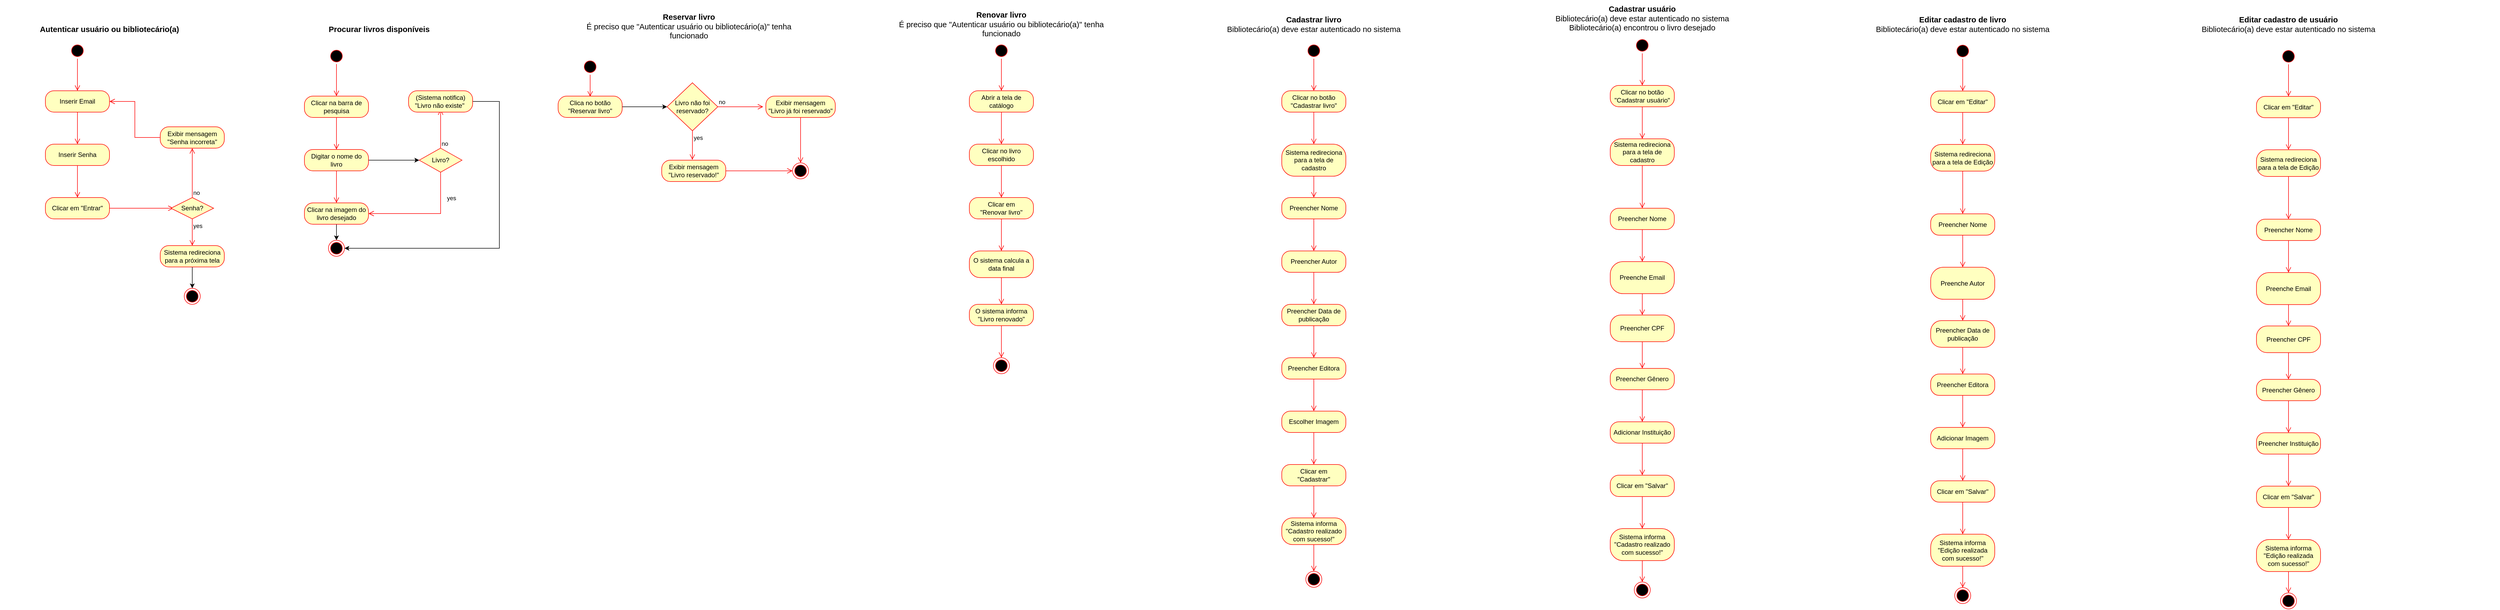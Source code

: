 <mxfile version="20.8.21" type="google"><diagram name="Page-1" id="I7_VVWXLG8dE1fm3mstK"><mxGraphModel grid="1" page="1" gridSize="10" guides="1" tooltips="1" connect="1" arrows="1" fold="1" pageScale="1" pageWidth="850" pageHeight="1100" math="0" shadow="0"><root><mxCell id="0"/><mxCell id="1" parent="0"/><mxCell id="4uwudnJnsd80EVo8TJCW-7" value="&lt;meta charset=&quot;utf-8&quot;&gt;&lt;b id=&quot;docs-internal-guid-4aea77f9-7fff-c87c-df2b-7afd2c0ea1ab&quot; style=&quot;font-weight:normal;&quot;&gt;&lt;span style=&quot;font-size: 11pt; font-family: Calibri, sans-serif; color: rgb(0, 0, 0); background-color: transparent; font-weight: 700; font-style: normal; font-variant: normal; text-decoration: none; vertical-align: baseline;&quot;&gt;Autenticar usuário ou bibliotecário(a)&lt;/span&gt;&lt;/b&gt;" style="text;strokeColor=none;align=center;fillColor=none;html=1;verticalAlign=middle;whiteSpace=wrap;rounded=0;" vertex="1" parent="1"><mxGeometry x="-835" y="-840" width="410" height="30" as="geometry"/></mxCell><mxCell id="4uwudnJnsd80EVo8TJCW-13" value="&lt;meta charset=&quot;utf-8&quot;&gt;&lt;b id=&quot;docs-internal-guid-9c8b3d31-7fff-3546-3e0b-3f8e814d1de7&quot; style=&quot;font-weight:normal;&quot;&gt;&lt;span style=&quot;font-size: 11pt; font-family: Calibri, sans-serif; color: rgb(0, 0, 0); background-color: transparent; font-weight: 700; font-style: normal; font-variant: normal; text-decoration: none; vertical-align: baseline;&quot;&gt;Procurar livros disponíveis&lt;/span&gt;&lt;/b&gt;" style="text;strokeColor=none;align=center;fillColor=none;html=1;verticalAlign=middle;whiteSpace=wrap;rounded=0;" vertex="1" parent="1"><mxGeometry x="-365" y="-840" width="480" height="30" as="geometry"/></mxCell><mxCell id="4uwudnJnsd80EVo8TJCW-15" value="&lt;span id=&quot;docs-internal-guid-9c8b3d31-7fff-3546-3e0b-3f8e814d1de7&quot; style=&quot;&quot;&gt;&lt;span style=&quot;font-size: 11pt; font-family: Calibri, sans-serif; color: rgb(0, 0, 0); background-color: transparent; font-style: normal; font-variant: normal; text-decoration: none; vertical-align: baseline;&quot;&gt;&lt;b&gt;Reservar livro&lt;/b&gt;&lt;br&gt;É preciso que &quot;Autenticar usuário ou bibliotecário(a)&quot; tenha funcionado&lt;br&gt;&lt;/span&gt;&lt;/span&gt;" style="text;strokeColor=none;align=center;fillColor=none;html=1;verticalAlign=middle;whiteSpace=wrap;rounded=0;" vertex="1" parent="1"><mxGeometry x="240" y="-869.46" width="430" height="79.46" as="geometry"/></mxCell><mxCell id="4uwudnJnsd80EVo8TJCW-21" value="&lt;span id=&quot;docs-internal-guid-9c8b3d31-7fff-3546-3e0b-3f8e814d1de7&quot; style=&quot;&quot;&gt;&lt;span style=&quot;font-size: 11pt; font-family: Calibri, sans-serif; color: rgb(0, 0, 0); background-color: transparent; font-style: normal; font-variant: normal; text-decoration: none; vertical-align: baseline;&quot;&gt;&lt;b style=&quot;&quot;&gt;Renovar livro&lt;/b&gt;&lt;br&gt;É preciso que &quot;Autenticar usuário ou bibliotecário(a)&quot; tenha funcionado&lt;br&gt;&lt;/span&gt;&lt;/span&gt;" style="text;strokeColor=none;align=center;fillColor=none;html=1;verticalAlign=middle;whiteSpace=wrap;rounded=0;" vertex="1" parent="1"><mxGeometry x="830" y="-869.46" width="420" height="70" as="geometry"/></mxCell><mxCell id="4uwudnJnsd80EVo8TJCW-41" value="&lt;span id=&quot;docs-internal-guid-9c8b3d31-7fff-3546-3e0b-3f8e814d1de7&quot; style=&quot;&quot;&gt;&lt;span style=&quot;font-size: 11pt; font-family: Calibri, sans-serif; color: rgb(0, 0, 0); background-color: transparent; font-style: normal; font-variant: normal; text-decoration: none; vertical-align: baseline;&quot;&gt;&lt;b&gt;Cadastrar livro&lt;/b&gt;&lt;br&gt;Bibliotecário(a) deve estar autenticado no sistema&lt;br&gt;&lt;/span&gt;&lt;/span&gt;" style="text;strokeColor=none;align=center;fillColor=none;html=1;verticalAlign=middle;whiteSpace=wrap;rounded=0;" vertex="1" parent="1"><mxGeometry x="1230" y="-869.46" width="790" height="70" as="geometry"/></mxCell><mxCell id="4uwudnJnsd80EVo8TJCW-141" value="" style="ellipse;html=1;shape=startState;fillColor=#000000;strokeColor=#ff0000;" vertex="1" parent="1"><mxGeometry x="-705" y="-800" width="30" height="30" as="geometry"/></mxCell><mxCell id="4uwudnJnsd80EVo8TJCW-142" value="" style="edgeStyle=orthogonalEdgeStyle;html=1;verticalAlign=bottom;endArrow=open;endSize=8;strokeColor=#ff0000;rounded=0;" edge="1" parent="1" source="4uwudnJnsd80EVo8TJCW-141"><mxGeometry relative="1" as="geometry"><mxPoint x="-690" y="-710" as="targetPoint"/></mxGeometry></mxCell><mxCell id="4uwudnJnsd80EVo8TJCW-143" value="" style="ellipse;html=1;shape=startState;fillColor=#000000;strokeColor=#ff0000;" vertex="1" parent="1"><mxGeometry x="-220" y="-790" width="30" height="30" as="geometry"/></mxCell><mxCell id="4uwudnJnsd80EVo8TJCW-144" value="" style="edgeStyle=orthogonalEdgeStyle;html=1;verticalAlign=bottom;endArrow=open;endSize=8;strokeColor=#ff0000;rounded=0;" edge="1" parent="1" source="4uwudnJnsd80EVo8TJCW-143"><mxGeometry relative="1" as="geometry"><mxPoint x="-205" y="-700" as="targetPoint"/></mxGeometry></mxCell><mxCell id="4uwudnJnsd80EVo8TJCW-145" value="Clicar na barra de pesquisa" style="rounded=1;whiteSpace=wrap;html=1;arcSize=40;fontColor=#000000;fillColor=#ffffc0;strokeColor=#ff0000;" vertex="1" parent="1"><mxGeometry x="-265" y="-700" width="120" height="40" as="geometry"/></mxCell><mxCell id="4uwudnJnsd80EVo8TJCW-146" value="" style="edgeStyle=orthogonalEdgeStyle;html=1;verticalAlign=bottom;endArrow=open;endSize=8;strokeColor=#ff0000;rounded=0;" edge="1" parent="1" source="4uwudnJnsd80EVo8TJCW-145"><mxGeometry relative="1" as="geometry"><mxPoint x="-205" y="-600" as="targetPoint"/></mxGeometry></mxCell><mxCell id="4uwudnJnsd80EVo8TJCW-155" style="edgeStyle=orthogonalEdgeStyle;rounded=0;orthogonalLoop=1;jettySize=auto;html=1;" edge="1" parent="1" source="4uwudnJnsd80EVo8TJCW-147" target="4uwudnJnsd80EVo8TJCW-152"><mxGeometry relative="1" as="geometry"><Array as="points"><mxPoint x="-70" y="-580"/><mxPoint x="-70" y="-580"/></Array></mxGeometry></mxCell><mxCell id="4uwudnJnsd80EVo8TJCW-147" value="Digitar o nome do livro" style="rounded=1;whiteSpace=wrap;html=1;arcSize=40;fontColor=#000000;fillColor=#ffffc0;strokeColor=#ff0000;" vertex="1" parent="1"><mxGeometry x="-265" y="-600" width="120" height="40" as="geometry"/></mxCell><mxCell id="4uwudnJnsd80EVo8TJCW-148" value="" style="edgeStyle=orthogonalEdgeStyle;html=1;verticalAlign=bottom;endArrow=open;endSize=8;strokeColor=#ff0000;rounded=0;" edge="1" parent="1" source="4uwudnJnsd80EVo8TJCW-147"><mxGeometry relative="1" as="geometry"><mxPoint x="-205" y="-500" as="targetPoint"/><Array as="points"><mxPoint x="-205" y="-530"/><mxPoint x="-205" y="-530"/></Array></mxGeometry></mxCell><mxCell id="4uwudnJnsd80EVo8TJCW-151" value="" style="edgeStyle=orthogonalEdgeStyle;rounded=0;orthogonalLoop=1;jettySize=auto;html=1;" edge="1" parent="1" source="4uwudnJnsd80EVo8TJCW-149" target="4uwudnJnsd80EVo8TJCW-150"><mxGeometry relative="1" as="geometry"/></mxCell><mxCell id="4uwudnJnsd80EVo8TJCW-149" value="Clicar na imagem do livro desejado" style="rounded=1;whiteSpace=wrap;html=1;arcSize=40;fontColor=#000000;fillColor=#ffffc0;strokeColor=#ff0000;" vertex="1" parent="1"><mxGeometry x="-265" y="-500" width="120" height="40" as="geometry"/></mxCell><mxCell id="4uwudnJnsd80EVo8TJCW-150" value="" style="ellipse;html=1;shape=endState;fillColor=#000000;strokeColor=#ff0000;" vertex="1" parent="1"><mxGeometry x="-220" y="-430" width="30" height="30" as="geometry"/></mxCell><mxCell id="4uwudnJnsd80EVo8TJCW-152" value="Livro?" style="rhombus;whiteSpace=wrap;html=1;fontColor=#000000;fillColor=#ffffc0;strokeColor=#ff0000;" vertex="1" parent="1"><mxGeometry x="-50" y="-602.5" width="80" height="45" as="geometry"/></mxCell><mxCell id="4uwudnJnsd80EVo8TJCW-153" value="no" style="edgeStyle=orthogonalEdgeStyle;html=1;align=left;verticalAlign=bottom;endArrow=open;endSize=8;strokeColor=#ff0000;rounded=0;" edge="1" parent="1" source="4uwudnJnsd80EVo8TJCW-152"><mxGeometry x="-1" relative="1" as="geometry"><mxPoint x="-10" y="-675" as="targetPoint"/></mxGeometry></mxCell><mxCell id="4uwudnJnsd80EVo8TJCW-154" value="yes" style="edgeStyle=orthogonalEdgeStyle;html=1;align=left;verticalAlign=top;endArrow=open;endSize=8;strokeColor=#ff0000;rounded=0;entryX=1;entryY=0.5;entryDx=0;entryDy=0;" edge="1" parent="1" source="4uwudnJnsd80EVo8TJCW-152" target="4uwudnJnsd80EVo8TJCW-149"><mxGeometry x="-0.667" y="10" relative="1" as="geometry"><mxPoint x="-10" y="-505" as="targetPoint"/><Array as="points"><mxPoint x="-10" y="-480"/></Array><mxPoint as="offset"/></mxGeometry></mxCell><mxCell id="4uwudnJnsd80EVo8TJCW-192" style="edgeStyle=orthogonalEdgeStyle;rounded=0;orthogonalLoop=1;jettySize=auto;html=1;entryX=1;entryY=0.5;entryDx=0;entryDy=0;" edge="1" parent="1" source="4uwudnJnsd80EVo8TJCW-156" target="4uwudnJnsd80EVo8TJCW-150"><mxGeometry relative="1" as="geometry"><Array as="points"><mxPoint x="100" y="-690"/><mxPoint x="100" y="-415"/></Array></mxGeometry></mxCell><mxCell id="4uwudnJnsd80EVo8TJCW-156" value="(Sistema notifica)&lt;br&gt;&quot;Livro não existe&quot;&amp;nbsp;" style="rounded=1;whiteSpace=wrap;html=1;arcSize=40;fontColor=#000000;fillColor=#ffffc0;strokeColor=#ff0000;" vertex="1" parent="1"><mxGeometry x="-70" y="-710" width="120" height="40" as="geometry"/></mxCell><mxCell id="4uwudnJnsd80EVo8TJCW-159" value="" style="ellipse;html=1;shape=startState;fillColor=#000000;strokeColor=#ff0000;" vertex="1" parent="1"><mxGeometry x="255" y="-770" width="30" height="30" as="geometry"/></mxCell><mxCell id="4uwudnJnsd80EVo8TJCW-160" value="" style="edgeStyle=orthogonalEdgeStyle;html=1;verticalAlign=bottom;endArrow=open;endSize=8;strokeColor=#ff0000;rounded=0;" edge="1" parent="1" source="4uwudnJnsd80EVo8TJCW-159"><mxGeometry relative="1" as="geometry"><mxPoint x="270" y="-699" as="targetPoint"/></mxGeometry></mxCell><mxCell id="4uwudnJnsd80EVo8TJCW-186" style="edgeStyle=orthogonalEdgeStyle;rounded=0;orthogonalLoop=1;jettySize=auto;html=1;entryX=0;entryY=0.5;entryDx=0;entryDy=0;" edge="1" parent="1" source="4uwudnJnsd80EVo8TJCW-161" target="4uwudnJnsd80EVo8TJCW-183"><mxGeometry relative="1" as="geometry"/></mxCell><mxCell id="4uwudnJnsd80EVo8TJCW-161" value="Clica no botão&lt;br&gt;&quot;Reservar livro&quot;" style="rounded=1;whiteSpace=wrap;html=1;arcSize=40;fontColor=#000000;fillColor=#ffffc0;strokeColor=#ff0000;" vertex="1" parent="1"><mxGeometry x="210" y="-700" width="120" height="40" as="geometry"/></mxCell><mxCell id="4uwudnJnsd80EVo8TJCW-163" value="Inserir Email" style="rounded=1;whiteSpace=wrap;html=1;arcSize=40;fontColor=#000000;fillColor=#ffffc0;strokeColor=#ff0000;" vertex="1" parent="1"><mxGeometry x="-750" y="-710" width="120" height="40" as="geometry"/></mxCell><mxCell id="4uwudnJnsd80EVo8TJCW-164" value="" style="edgeStyle=orthogonalEdgeStyle;html=1;verticalAlign=bottom;endArrow=open;endSize=8;strokeColor=#ff0000;rounded=0;" edge="1" parent="1" source="4uwudnJnsd80EVo8TJCW-163"><mxGeometry relative="1" as="geometry"><mxPoint x="-690" y="-610" as="targetPoint"/><Array as="points"><mxPoint x="-690" y="-610"/></Array></mxGeometry></mxCell><mxCell id="4uwudnJnsd80EVo8TJCW-165" value="Inserir Senha" style="rounded=1;whiteSpace=wrap;html=1;arcSize=40;fontColor=#000000;fillColor=#ffffc0;strokeColor=#ff0000;" vertex="1" parent="1"><mxGeometry x="-750" y="-610" width="120" height="40" as="geometry"/></mxCell><mxCell id="4uwudnJnsd80EVo8TJCW-166" value="" style="edgeStyle=orthogonalEdgeStyle;html=1;verticalAlign=bottom;endArrow=open;endSize=8;strokeColor=#ff0000;rounded=0;" edge="1" parent="1" source="4uwudnJnsd80EVo8TJCW-165"><mxGeometry relative="1" as="geometry"><mxPoint x="-690" y="-510" as="targetPoint"/></mxGeometry></mxCell><mxCell id="4uwudnJnsd80EVo8TJCW-167" value="Clicar em &quot;Entrar&quot;" style="rounded=1;whiteSpace=wrap;html=1;arcSize=40;fontColor=#000000;fillColor=#ffffc0;strokeColor=#ff0000;" vertex="1" parent="1"><mxGeometry x="-750" y="-510" width="120" height="40" as="geometry"/></mxCell><mxCell id="4uwudnJnsd80EVo8TJCW-168" value="" style="edgeStyle=orthogonalEdgeStyle;html=1;verticalAlign=bottom;endArrow=open;endSize=8;strokeColor=#ff0000;rounded=0;" edge="1" parent="1" source="4uwudnJnsd80EVo8TJCW-167"><mxGeometry relative="1" as="geometry"><mxPoint x="-510" y="-490" as="targetPoint"/><Array as="points"><mxPoint x="-520" y="-490"/><mxPoint x="-520" y="-490"/></Array></mxGeometry></mxCell><mxCell id="4uwudnJnsd80EVo8TJCW-169" value="Senha?" style="rhombus;whiteSpace=wrap;html=1;fontColor=#000000;fillColor=#ffffc0;strokeColor=#ff0000;" vertex="1" parent="1"><mxGeometry x="-515" y="-510" width="80" height="40" as="geometry"/></mxCell><mxCell id="4uwudnJnsd80EVo8TJCW-170" value="no" style="edgeStyle=orthogonalEdgeStyle;html=1;align=left;verticalAlign=bottom;endArrow=open;endSize=8;strokeColor=#ff0000;rounded=0;entryX=0.5;entryY=1;entryDx=0;entryDy=0;" edge="1" parent="1" source="4uwudnJnsd80EVo8TJCW-169" target="4uwudnJnsd80EVo8TJCW-172"><mxGeometry x="-1" relative="1" as="geometry"><mxPoint x="-215" y="-480" as="targetPoint"/></mxGeometry></mxCell><mxCell id="4uwudnJnsd80EVo8TJCW-171" value="yes" style="edgeStyle=orthogonalEdgeStyle;html=1;align=left;verticalAlign=top;endArrow=open;endSize=8;strokeColor=#ff0000;rounded=0;entryX=0.5;entryY=0;entryDx=0;entryDy=0;" edge="1" parent="1" source="4uwudnJnsd80EVo8TJCW-169"><mxGeometry x="-1" relative="1" as="geometry"><mxPoint x="-475" y="-420" as="targetPoint"/></mxGeometry></mxCell><mxCell id="4uwudnJnsd80EVo8TJCW-172" value="Exibir mensagem&lt;br&gt;&quot;Senha incorreta&quot;" style="rounded=1;whiteSpace=wrap;html=1;arcSize=40;fontColor=#000000;fillColor=#ffffc0;strokeColor=#ff0000;" vertex="1" parent="1"><mxGeometry x="-535" y="-642.5" width="120" height="40" as="geometry"/></mxCell><mxCell id="4uwudnJnsd80EVo8TJCW-173" value="" style="edgeStyle=orthogonalEdgeStyle;html=1;verticalAlign=bottom;endArrow=open;endSize=8;strokeColor=#ff0000;rounded=0;entryX=1;entryY=0.5;entryDx=0;entryDy=0;" edge="1" parent="1" source="4uwudnJnsd80EVo8TJCW-172" target="4uwudnJnsd80EVo8TJCW-163"><mxGeometry relative="1" as="geometry"><mxPoint x="-450" y="-602" as="targetPoint"/></mxGeometry></mxCell><mxCell id="4uwudnJnsd80EVo8TJCW-179" style="edgeStyle=orthogonalEdgeStyle;rounded=0;orthogonalLoop=1;jettySize=auto;html=1;entryX=0.5;entryY=0;entryDx=0;entryDy=0;" edge="1" parent="1" source="4uwudnJnsd80EVo8TJCW-176" target="4uwudnJnsd80EVo8TJCW-180"><mxGeometry relative="1" as="geometry"><mxPoint x="-474.952" y="-360" as="targetPoint"/></mxGeometry></mxCell><mxCell id="4uwudnJnsd80EVo8TJCW-176" value="Sistema redireciona para a próxima tela" style="rounded=1;whiteSpace=wrap;html=1;arcSize=40;fontColor=#000000;fillColor=#ffffc0;strokeColor=#ff0000;" vertex="1" parent="1"><mxGeometry x="-535" y="-420" width="120" height="40" as="geometry"/></mxCell><mxCell id="4uwudnJnsd80EVo8TJCW-180" value="" style="ellipse;html=1;shape=endState;fillColor=#000000;strokeColor=#ff0000;" vertex="1" parent="1"><mxGeometry x="-490" y="-340" width="30" height="30" as="geometry"/></mxCell><mxCell id="4uwudnJnsd80EVo8TJCW-183" value="Livro não foi reservado?" style="rhombus;whiteSpace=wrap;html=1;fontColor=#000000;fillColor=#ffffc0;strokeColor=#ff0000;" vertex="1" parent="1"><mxGeometry x="414" y="-725" width="95" height="90" as="geometry"/></mxCell><mxCell id="4uwudnJnsd80EVo8TJCW-184" value="no" style="edgeStyle=orthogonalEdgeStyle;html=1;align=left;verticalAlign=bottom;endArrow=open;endSize=8;strokeColor=#ff0000;rounded=0;" edge="1" parent="1" source="4uwudnJnsd80EVo8TJCW-183"><mxGeometry x="-1" relative="1" as="geometry"><mxPoint x="594" y="-680" as="targetPoint"/></mxGeometry></mxCell><mxCell id="4uwudnJnsd80EVo8TJCW-185" value="yes" style="edgeStyle=orthogonalEdgeStyle;html=1;align=left;verticalAlign=top;endArrow=open;endSize=8;strokeColor=#ff0000;rounded=0;entryX=0.478;entryY=-0.018;entryDx=0;entryDy=0;entryPerimeter=0;" edge="1" parent="1" source="4uwudnJnsd80EVo8TJCW-183" target="4uwudnJnsd80EVo8TJCW-188"><mxGeometry x="-1" relative="1" as="geometry"><mxPoint x="462" y="-600" as="targetPoint"/></mxGeometry></mxCell><mxCell id="4uwudnJnsd80EVo8TJCW-187" value="" style="ellipse;html=1;shape=endState;fillColor=#000000;strokeColor=#ff0000;" vertex="1" parent="1"><mxGeometry x="649" y="-575" width="30" height="30" as="geometry"/></mxCell><mxCell id="4uwudnJnsd80EVo8TJCW-188" value="Exibir mensagem&lt;br&gt;&quot;Livro reservado!&quot;" style="rounded=1;whiteSpace=wrap;html=1;arcSize=40;fontColor=#000000;fillColor=#ffffc0;strokeColor=#ff0000;" vertex="1" parent="1"><mxGeometry x="404" y="-580" width="120" height="40" as="geometry"/></mxCell><mxCell id="4uwudnJnsd80EVo8TJCW-189" value="" style="edgeStyle=orthogonalEdgeStyle;html=1;verticalAlign=bottom;endArrow=open;endSize=8;strokeColor=#ff0000;rounded=0;entryX=0;entryY=0.5;entryDx=0;entryDy=0;" edge="1" parent="1" source="4uwudnJnsd80EVo8TJCW-188" target="4uwudnJnsd80EVo8TJCW-187"><mxGeometry relative="1" as="geometry"><mxPoint x="609" y="-520" as="targetPoint"/></mxGeometry></mxCell><mxCell id="4uwudnJnsd80EVo8TJCW-190" value="Exibir mensagem&lt;br&gt;&quot;Livro já foi reservado&quot;" style="rounded=1;whiteSpace=wrap;html=1;arcSize=40;fontColor=#000000;fillColor=#ffffc0;strokeColor=#ff0000;" vertex="1" parent="1"><mxGeometry x="599" y="-700" width="130" height="40" as="geometry"/></mxCell><mxCell id="4uwudnJnsd80EVo8TJCW-191" value="" style="edgeStyle=orthogonalEdgeStyle;html=1;verticalAlign=bottom;endArrow=open;endSize=8;strokeColor=#ff0000;rounded=0;entryX=0.5;entryY=0;entryDx=0;entryDy=0;" edge="1" parent="1" source="4uwudnJnsd80EVo8TJCW-190" target="4uwudnJnsd80EVo8TJCW-187"><mxGeometry relative="1" as="geometry"><mxPoint x="659" y="-598" as="targetPoint"/></mxGeometry></mxCell><mxCell id="4uwudnJnsd80EVo8TJCW-193" value="" style="ellipse;html=1;shape=startState;fillColor=#000000;strokeColor=#ff0000;" vertex="1" parent="1"><mxGeometry x="1025" y="-800" width="30" height="30" as="geometry"/></mxCell><mxCell id="4uwudnJnsd80EVo8TJCW-194" value="" style="edgeStyle=orthogonalEdgeStyle;html=1;verticalAlign=bottom;endArrow=open;endSize=8;strokeColor=#ff0000;rounded=0;" edge="1" parent="1" source="4uwudnJnsd80EVo8TJCW-193"><mxGeometry relative="1" as="geometry"><mxPoint x="1040" y="-710" as="targetPoint"/></mxGeometry></mxCell><mxCell id="4uwudnJnsd80EVo8TJCW-197" value="Abrir a tela de catálogo" style="rounded=1;whiteSpace=wrap;html=1;arcSize=40;fontColor=#000000;fillColor=#ffffc0;strokeColor=#ff0000;" vertex="1" parent="1"><mxGeometry x="980" y="-710" width="120" height="40" as="geometry"/></mxCell><mxCell id="4uwudnJnsd80EVo8TJCW-198" value="" style="edgeStyle=orthogonalEdgeStyle;html=1;verticalAlign=bottom;endArrow=open;endSize=8;strokeColor=#ff0000;rounded=0;" edge="1" parent="1" source="4uwudnJnsd80EVo8TJCW-197"><mxGeometry relative="1" as="geometry"><mxPoint x="1040" y="-610" as="targetPoint"/></mxGeometry></mxCell><mxCell id="4uwudnJnsd80EVo8TJCW-199" value="Clicar no livro escolhido" style="rounded=1;whiteSpace=wrap;html=1;arcSize=40;fontColor=#000000;fillColor=#ffffc0;strokeColor=#ff0000;" vertex="1" parent="1"><mxGeometry x="980" y="-610" width="120" height="40" as="geometry"/></mxCell><mxCell id="4uwudnJnsd80EVo8TJCW-200" value="" style="edgeStyle=orthogonalEdgeStyle;html=1;verticalAlign=bottom;endArrow=open;endSize=8;strokeColor=#ff0000;rounded=0;" edge="1" parent="1" source="4uwudnJnsd80EVo8TJCW-199"><mxGeometry relative="1" as="geometry"><mxPoint x="1040" y="-510" as="targetPoint"/></mxGeometry></mxCell><mxCell id="4uwudnJnsd80EVo8TJCW-201" value="Clicar em &lt;br&gt;&quot;Renovar livro&quot;" style="rounded=1;whiteSpace=wrap;html=1;arcSize=40;fontColor=#000000;fillColor=#ffffc0;strokeColor=#ff0000;" vertex="1" parent="1"><mxGeometry x="980" y="-510" width="120" height="40" as="geometry"/></mxCell><mxCell id="4uwudnJnsd80EVo8TJCW-202" value="" style="edgeStyle=orthogonalEdgeStyle;html=1;verticalAlign=bottom;endArrow=open;endSize=8;strokeColor=#ff0000;rounded=0;" edge="1" parent="1" source="4uwudnJnsd80EVo8TJCW-201"><mxGeometry relative="1" as="geometry"><mxPoint x="1040" y="-410" as="targetPoint"/></mxGeometry></mxCell><mxCell id="4uwudnJnsd80EVo8TJCW-203" value="O sistema calcula a data final" style="rounded=1;whiteSpace=wrap;html=1;arcSize=40;fontColor=#000000;fillColor=#ffffc0;strokeColor=#ff0000;" vertex="1" parent="1"><mxGeometry x="980" y="-410" width="120" height="50" as="geometry"/></mxCell><mxCell id="4uwudnJnsd80EVo8TJCW-204" value="" style="edgeStyle=orthogonalEdgeStyle;html=1;verticalAlign=bottom;endArrow=open;endSize=8;strokeColor=#ff0000;rounded=0;" edge="1" parent="1" source="4uwudnJnsd80EVo8TJCW-203"><mxGeometry relative="1" as="geometry"><mxPoint x="1040" y="-310" as="targetPoint"/></mxGeometry></mxCell><mxCell id="4uwudnJnsd80EVo8TJCW-205" value="" style="ellipse;html=1;shape=endState;fillColor=#000000;strokeColor=#ff0000;" vertex="1" parent="1"><mxGeometry x="1025" y="-210" width="30" height="30" as="geometry"/></mxCell><mxCell id="4uwudnJnsd80EVo8TJCW-206" value="O sistema informa&lt;br style=&quot;border-color: var(--border-color);&quot;&gt;&quot;Livro renovado&quot;" style="rounded=1;whiteSpace=wrap;html=1;arcSize=40;fontColor=#000000;fillColor=#ffffc0;strokeColor=#ff0000;" vertex="1" parent="1"><mxGeometry x="980" y="-310" width="120" height="40" as="geometry"/></mxCell><mxCell id="4uwudnJnsd80EVo8TJCW-207" value="" style="edgeStyle=orthogonalEdgeStyle;html=1;verticalAlign=bottom;endArrow=open;endSize=8;strokeColor=#ff0000;rounded=0;" edge="1" parent="1" source="4uwudnJnsd80EVo8TJCW-206"><mxGeometry relative="1" as="geometry"><mxPoint x="1040" y="-210" as="targetPoint"/></mxGeometry></mxCell><mxCell id="4uwudnJnsd80EVo8TJCW-208" value="" style="ellipse;html=1;shape=startState;fillColor=#000000;strokeColor=#ff0000;" vertex="1" parent="1"><mxGeometry x="1610" y="-800" width="30" height="30" as="geometry"/></mxCell><mxCell id="4uwudnJnsd80EVo8TJCW-209" value="" style="edgeStyle=orthogonalEdgeStyle;html=1;verticalAlign=bottom;endArrow=open;endSize=8;strokeColor=#ff0000;rounded=0;" edge="1" parent="1" source="4uwudnJnsd80EVo8TJCW-208"><mxGeometry relative="1" as="geometry"><mxPoint x="1625" y="-710" as="targetPoint"/></mxGeometry></mxCell><mxCell id="4uwudnJnsd80EVo8TJCW-210" value="Clicar no botão&lt;br&gt;&quot;Cadastrar livro&quot;" style="rounded=1;whiteSpace=wrap;html=1;arcSize=40;fontColor=#000000;fillColor=#ffffc0;strokeColor=#ff0000;" vertex="1" parent="1"><mxGeometry x="1565" y="-710" width="120" height="40" as="geometry"/></mxCell><mxCell id="4uwudnJnsd80EVo8TJCW-211" value="" style="edgeStyle=orthogonalEdgeStyle;html=1;verticalAlign=bottom;endArrow=open;endSize=8;strokeColor=#ff0000;rounded=0;" edge="1" parent="1" source="4uwudnJnsd80EVo8TJCW-210"><mxGeometry relative="1" as="geometry"><mxPoint x="1625" y="-610" as="targetPoint"/></mxGeometry></mxCell><mxCell id="4uwudnJnsd80EVo8TJCW-212" value="Sistema redireciona para a tela de cadastro" style="rounded=1;whiteSpace=wrap;html=1;arcSize=40;fontColor=#000000;fillColor=#ffffc0;strokeColor=#ff0000;" vertex="1" parent="1"><mxGeometry x="1565" y="-610" width="120" height="60" as="geometry"/></mxCell><mxCell id="4uwudnJnsd80EVo8TJCW-213" value="" style="edgeStyle=orthogonalEdgeStyle;html=1;verticalAlign=bottom;endArrow=open;endSize=8;strokeColor=#ff0000;rounded=0;" edge="1" parent="1" source="4uwudnJnsd80EVo8TJCW-212"><mxGeometry relative="1" as="geometry"><mxPoint x="1625" y="-510" as="targetPoint"/></mxGeometry></mxCell><mxCell id="4uwudnJnsd80EVo8TJCW-214" value="Preencher Nome" style="rounded=1;whiteSpace=wrap;html=1;arcSize=40;fontColor=#000000;fillColor=#ffffc0;strokeColor=#ff0000;" vertex="1" parent="1"><mxGeometry x="1565" y="-510" width="120" height="40" as="geometry"/></mxCell><mxCell id="4uwudnJnsd80EVo8TJCW-215" value="" style="edgeStyle=orthogonalEdgeStyle;html=1;verticalAlign=bottom;endArrow=open;endSize=8;strokeColor=#ff0000;rounded=0;" edge="1" parent="1" source="4uwudnJnsd80EVo8TJCW-214"><mxGeometry relative="1" as="geometry"><mxPoint x="1625" y="-410" as="targetPoint"/></mxGeometry></mxCell><mxCell id="4uwudnJnsd80EVo8TJCW-217" value="Preencher Autor" style="rounded=1;whiteSpace=wrap;html=1;arcSize=40;fontColor=#000000;fillColor=#ffffc0;strokeColor=#ff0000;" vertex="1" parent="1"><mxGeometry x="1565" y="-410" width="120" height="40" as="geometry"/></mxCell><mxCell id="4uwudnJnsd80EVo8TJCW-218" value="" style="edgeStyle=orthogonalEdgeStyle;html=1;verticalAlign=bottom;endArrow=open;endSize=8;strokeColor=#ff0000;rounded=0;" edge="1" parent="1" source="4uwudnJnsd80EVo8TJCW-217"><mxGeometry relative="1" as="geometry"><mxPoint x="1625" y="-310" as="targetPoint"/></mxGeometry></mxCell><mxCell id="4uwudnJnsd80EVo8TJCW-219" value="Preencher Data de publicação" style="rounded=1;whiteSpace=wrap;html=1;arcSize=40;fontColor=#000000;fillColor=#ffffc0;strokeColor=#ff0000;" vertex="1" parent="1"><mxGeometry x="1565" y="-310" width="120" height="40" as="geometry"/></mxCell><mxCell id="4uwudnJnsd80EVo8TJCW-220" value="" style="edgeStyle=orthogonalEdgeStyle;html=1;verticalAlign=bottom;endArrow=open;endSize=8;strokeColor=#ff0000;rounded=0;" edge="1" parent="1" source="4uwudnJnsd80EVo8TJCW-219"><mxGeometry relative="1" as="geometry"><mxPoint x="1625" y="-210" as="targetPoint"/></mxGeometry></mxCell><mxCell id="4uwudnJnsd80EVo8TJCW-221" value="Preencher Editora" style="rounded=1;whiteSpace=wrap;html=1;arcSize=40;fontColor=#000000;fillColor=#ffffc0;strokeColor=#ff0000;" vertex="1" parent="1"><mxGeometry x="1565" y="-210" width="120" height="40" as="geometry"/></mxCell><mxCell id="4uwudnJnsd80EVo8TJCW-222" value="" style="edgeStyle=orthogonalEdgeStyle;html=1;verticalAlign=bottom;endArrow=open;endSize=8;strokeColor=#ff0000;rounded=0;" edge="1" parent="1" source="4uwudnJnsd80EVo8TJCW-221"><mxGeometry relative="1" as="geometry"><mxPoint x="1625" y="-110" as="targetPoint"/></mxGeometry></mxCell><mxCell id="4uwudnJnsd80EVo8TJCW-223" value="Escolher Imagem" style="rounded=1;whiteSpace=wrap;html=1;arcSize=40;fontColor=#000000;fillColor=#ffffc0;strokeColor=#ff0000;" vertex="1" parent="1"><mxGeometry x="1565" y="-110" width="120" height="40" as="geometry"/></mxCell><mxCell id="4uwudnJnsd80EVo8TJCW-224" value="" style="edgeStyle=orthogonalEdgeStyle;html=1;verticalAlign=bottom;endArrow=open;endSize=8;strokeColor=#ff0000;rounded=0;" edge="1" parent="1" source="4uwudnJnsd80EVo8TJCW-223"><mxGeometry relative="1" as="geometry"><mxPoint x="1625" y="-10" as="targetPoint"/></mxGeometry></mxCell><mxCell id="4uwudnJnsd80EVo8TJCW-225" value="Clicar em&lt;br&gt;&quot;Cadastrar&quot;" style="rounded=1;whiteSpace=wrap;html=1;arcSize=40;fontColor=#000000;fillColor=#ffffc0;strokeColor=#ff0000;" vertex="1" parent="1"><mxGeometry x="1565" y="-10" width="120" height="40" as="geometry"/></mxCell><mxCell id="4uwudnJnsd80EVo8TJCW-226" value="" style="edgeStyle=orthogonalEdgeStyle;html=1;verticalAlign=bottom;endArrow=open;endSize=8;strokeColor=#ff0000;rounded=0;" edge="1" parent="1" source="4uwudnJnsd80EVo8TJCW-225"><mxGeometry relative="1" as="geometry"><mxPoint x="1625" y="90" as="targetPoint"/></mxGeometry></mxCell><mxCell id="4uwudnJnsd80EVo8TJCW-227" value="Sistema informa&lt;br&gt;&quot;Cadastro realizado com sucesso!&quot;" style="rounded=1;whiteSpace=wrap;html=1;arcSize=40;fontColor=#000000;fillColor=#ffffc0;strokeColor=#ff0000;" vertex="1" parent="1"><mxGeometry x="1565" y="90" width="120" height="50" as="geometry"/></mxCell><mxCell id="4uwudnJnsd80EVo8TJCW-228" value="" style="edgeStyle=orthogonalEdgeStyle;html=1;verticalAlign=bottom;endArrow=open;endSize=8;strokeColor=#ff0000;rounded=0;" edge="1" parent="1" source="4uwudnJnsd80EVo8TJCW-227"><mxGeometry relative="1" as="geometry"><mxPoint x="1625" y="190" as="targetPoint"/></mxGeometry></mxCell><mxCell id="4uwudnJnsd80EVo8TJCW-229" value="" style="ellipse;html=1;shape=endState;fillColor=#000000;strokeColor=#ff0000;" vertex="1" parent="1"><mxGeometry x="1610" y="190" width="30" height="30" as="geometry"/></mxCell><mxCell id="4uwudnJnsd80EVo8TJCW-239" value="&lt;span id=&quot;docs-internal-guid-9c8b3d31-7fff-3546-3e0b-3f8e814d1de7&quot; style=&quot;&quot;&gt;&lt;span style=&quot;font-size: 11pt; font-family: Calibri, sans-serif; color: rgb(0, 0, 0); background-color: transparent; font-style: normal; font-variant: normal; text-decoration: none; vertical-align: baseline;&quot;&gt;&lt;b&gt;Cadastrar usuário&lt;/b&gt;&lt;br&gt;Bibliotecário(a) deve estar autenticado no sistema&lt;br&gt;Bibliotecário(a) encontrou o livro desejado&lt;br&gt;&lt;/span&gt;&lt;/span&gt;" style="text;strokeColor=none;align=center;fillColor=none;html=1;verticalAlign=middle;whiteSpace=wrap;rounded=0;" vertex="1" parent="1"><mxGeometry x="1845" y="-880" width="790" height="70" as="geometry"/></mxCell><mxCell id="4uwudnJnsd80EVo8TJCW-240" value="" style="ellipse;html=1;shape=startState;fillColor=#000000;strokeColor=#ff0000;" vertex="1" parent="1"><mxGeometry x="2225" y="-810" width="30" height="30" as="geometry"/></mxCell><mxCell id="4uwudnJnsd80EVo8TJCW-241" value="" style="edgeStyle=orthogonalEdgeStyle;html=1;verticalAlign=bottom;endArrow=open;endSize=8;strokeColor=#ff0000;rounded=0;" edge="1" parent="1" source="4uwudnJnsd80EVo8TJCW-240"><mxGeometry relative="1" as="geometry"><mxPoint x="2240" y="-720" as="targetPoint"/></mxGeometry></mxCell><mxCell id="4uwudnJnsd80EVo8TJCW-242" value="Preencher Nome" style="rounded=1;whiteSpace=wrap;html=1;arcSize=40;fontColor=#000000;fillColor=#ffffc0;strokeColor=#ff0000;" vertex="1" parent="1"><mxGeometry x="2180" y="-490" width="120" height="40" as="geometry"/></mxCell><mxCell id="4uwudnJnsd80EVo8TJCW-243" value="" style="edgeStyle=orthogonalEdgeStyle;html=1;verticalAlign=bottom;endArrow=open;endSize=8;strokeColor=#ff0000;rounded=0;" edge="1" parent="1" source="4uwudnJnsd80EVo8TJCW-242"><mxGeometry relative="1" as="geometry"><mxPoint x="2240" y="-390" as="targetPoint"/></mxGeometry></mxCell><mxCell id="4uwudnJnsd80EVo8TJCW-244" value="Preenche Email" style="rounded=1;whiteSpace=wrap;html=1;arcSize=40;fontColor=#000000;fillColor=#ffffc0;strokeColor=#ff0000;" vertex="1" parent="1"><mxGeometry x="2180" y="-390" width="120" height="60" as="geometry"/></mxCell><mxCell id="4uwudnJnsd80EVo8TJCW-245" value="" style="edgeStyle=orthogonalEdgeStyle;html=1;verticalAlign=bottom;endArrow=open;endSize=8;strokeColor=#ff0000;rounded=0;" edge="1" parent="1" source="4uwudnJnsd80EVo8TJCW-244"><mxGeometry relative="1" as="geometry"><mxPoint x="2240" y="-290" as="targetPoint"/></mxGeometry></mxCell><mxCell id="4uwudnJnsd80EVo8TJCW-246" value="Preencher CPF" style="rounded=1;whiteSpace=wrap;html=1;arcSize=40;fontColor=#000000;fillColor=#ffffc0;strokeColor=#ff0000;" vertex="1" parent="1"><mxGeometry x="2180" y="-290" width="120" height="50" as="geometry"/></mxCell><mxCell id="4uwudnJnsd80EVo8TJCW-247" value="" style="edgeStyle=orthogonalEdgeStyle;html=1;verticalAlign=bottom;endArrow=open;endSize=8;strokeColor=#ff0000;rounded=0;" edge="1" parent="1" source="4uwudnJnsd80EVo8TJCW-246"><mxGeometry relative="1" as="geometry"><mxPoint x="2240" y="-190" as="targetPoint"/></mxGeometry></mxCell><mxCell id="4uwudnJnsd80EVo8TJCW-248" value="Preencher Gênero" style="rounded=1;whiteSpace=wrap;html=1;arcSize=40;fontColor=#000000;fillColor=#ffffc0;strokeColor=#ff0000;" vertex="1" parent="1"><mxGeometry x="2180" y="-190" width="120" height="40" as="geometry"/></mxCell><mxCell id="4uwudnJnsd80EVo8TJCW-249" value="" style="edgeStyle=orthogonalEdgeStyle;html=1;verticalAlign=bottom;endArrow=open;endSize=8;strokeColor=#ff0000;rounded=0;" edge="1" parent="1" source="4uwudnJnsd80EVo8TJCW-248"><mxGeometry relative="1" as="geometry"><mxPoint x="2240" y="-90" as="targetPoint"/></mxGeometry></mxCell><mxCell id="4uwudnJnsd80EVo8TJCW-250" value="Adicionar Instituição" style="rounded=1;whiteSpace=wrap;html=1;arcSize=40;fontColor=#000000;fillColor=#ffffc0;strokeColor=#ff0000;" vertex="1" parent="1"><mxGeometry x="2180" y="-90" width="120" height="40" as="geometry"/></mxCell><mxCell id="4uwudnJnsd80EVo8TJCW-251" value="" style="edgeStyle=orthogonalEdgeStyle;html=1;verticalAlign=bottom;endArrow=open;endSize=8;strokeColor=#ff0000;rounded=0;" edge="1" parent="1" source="4uwudnJnsd80EVo8TJCW-250"><mxGeometry relative="1" as="geometry"><mxPoint x="2240" y="10" as="targetPoint"/></mxGeometry></mxCell><mxCell id="4uwudnJnsd80EVo8TJCW-252" value="Clicar em &quot;Salvar&quot;" style="rounded=1;whiteSpace=wrap;html=1;arcSize=40;fontColor=#000000;fillColor=#ffffc0;strokeColor=#ff0000;" vertex="1" parent="1"><mxGeometry x="2180" y="10" width="120" height="40" as="geometry"/></mxCell><mxCell id="4uwudnJnsd80EVo8TJCW-253" value="" style="edgeStyle=orthogonalEdgeStyle;html=1;verticalAlign=bottom;endArrow=open;endSize=8;strokeColor=#ff0000;rounded=0;" edge="1" parent="1" source="4uwudnJnsd80EVo8TJCW-252"><mxGeometry relative="1" as="geometry"><mxPoint x="2240" y="110" as="targetPoint"/></mxGeometry></mxCell><mxCell id="4uwudnJnsd80EVo8TJCW-254" value="Sistema informa&lt;br style=&quot;border-color: var(--border-color);&quot;&gt;&quot;Cadastro realizado com sucesso!&quot;" style="rounded=1;whiteSpace=wrap;html=1;arcSize=40;fontColor=#000000;fillColor=#ffffc0;strokeColor=#ff0000;" vertex="1" parent="1"><mxGeometry x="2180" y="110" width="120" height="60" as="geometry"/></mxCell><mxCell id="4uwudnJnsd80EVo8TJCW-255" value="" style="edgeStyle=orthogonalEdgeStyle;html=1;verticalAlign=bottom;endArrow=open;endSize=8;strokeColor=#ff0000;rounded=0;" edge="1" parent="1" source="4uwudnJnsd80EVo8TJCW-254"><mxGeometry relative="1" as="geometry"><mxPoint x="2240" y="210" as="targetPoint"/></mxGeometry></mxCell><mxCell id="4uwudnJnsd80EVo8TJCW-260" value="" style="ellipse;html=1;shape=endState;fillColor=#000000;strokeColor=#ff0000;" vertex="1" parent="1"><mxGeometry x="2225" y="210" width="30" height="30" as="geometry"/></mxCell><mxCell id="4uwudnJnsd80EVo8TJCW-261" value="Clicar no botão &quot;Cadastrar usuário&quot;" style="rounded=1;whiteSpace=wrap;html=1;arcSize=40;fontColor=#000000;fillColor=#ffffc0;strokeColor=#ff0000;" vertex="1" parent="1"><mxGeometry x="2180" y="-720" width="120" height="40" as="geometry"/></mxCell><mxCell id="4uwudnJnsd80EVo8TJCW-262" value="" style="edgeStyle=orthogonalEdgeStyle;html=1;verticalAlign=bottom;endArrow=open;endSize=8;strokeColor=#ff0000;rounded=0;" edge="1" parent="1" source="4uwudnJnsd80EVo8TJCW-261"><mxGeometry relative="1" as="geometry"><mxPoint x="2240" y="-620" as="targetPoint"/></mxGeometry></mxCell><mxCell id="4uwudnJnsd80EVo8TJCW-263" value="Sistema redireciona para a tela de cadastro" style="rounded=1;whiteSpace=wrap;html=1;arcSize=40;fontColor=#000000;fillColor=#ffffc0;strokeColor=#ff0000;" vertex="1" parent="1"><mxGeometry x="2180" y="-620" width="120" height="50" as="geometry"/></mxCell><mxCell id="4uwudnJnsd80EVo8TJCW-264" value="" style="edgeStyle=orthogonalEdgeStyle;html=1;verticalAlign=bottom;endArrow=open;endSize=8;strokeColor=#ff0000;rounded=0;entryX=0.5;entryY=0;entryDx=0;entryDy=0;" edge="1" parent="1" source="4uwudnJnsd80EVo8TJCW-263" target="4uwudnJnsd80EVo8TJCW-242"><mxGeometry relative="1" as="geometry"><mxPoint x="2240" y="-530" as="targetPoint"/></mxGeometry></mxCell><mxCell id="4uwudnJnsd80EVo8TJCW-276" value="&lt;span id=&quot;docs-internal-guid-9c8b3d31-7fff-3546-3e0b-3f8e814d1de7&quot; style=&quot;&quot;&gt;&lt;span style=&quot;font-size: 11pt; font-family: Calibri, sans-serif; color: rgb(0, 0, 0); background-color: transparent; font-style: normal; font-variant: normal; text-decoration: none; vertical-align: baseline;&quot;&gt;&lt;b&gt;Editar cadastro de livro&lt;/b&gt;&lt;br&gt;Bibliotecário(a) deve estar autenticado no sistema&lt;br&gt;&lt;/span&gt;&lt;/span&gt;" style="text;strokeColor=none;align=center;fillColor=none;html=1;verticalAlign=middle;whiteSpace=wrap;rounded=0;" vertex="1" parent="1"><mxGeometry x="2445" y="-869.46" width="790" height="70" as="geometry"/></mxCell><mxCell id="4uwudnJnsd80EVo8TJCW-277" value="&lt;span id=&quot;docs-internal-guid-9c8b3d31-7fff-3546-3e0b-3f8e814d1de7&quot; style=&quot;&quot;&gt;&lt;span style=&quot;font-size: 11pt; font-family: Calibri, sans-serif; color: rgb(0, 0, 0); background-color: transparent; font-style: normal; font-variant: normal; text-decoration: none; vertical-align: baseline;&quot;&gt;&lt;b&gt;Editar cadastro de usuário&lt;/b&gt;&lt;br&gt;Bibliotecário(a) deve estar autenticado no sistema&lt;br&gt;&lt;/span&gt;&lt;/span&gt;" style="text;strokeColor=none;align=center;fillColor=none;html=1;verticalAlign=middle;whiteSpace=wrap;rounded=0;" vertex="1" parent="1"><mxGeometry x="3055" y="-869.46" width="790" height="70" as="geometry"/></mxCell><mxCell id="4uwudnJnsd80EVo8TJCW-281" value="" style="ellipse;html=1;shape=startState;fillColor=#000000;strokeColor=#ff0000;" vertex="1" parent="1"><mxGeometry x="2825" y="-799.46" width="30" height="30" as="geometry"/></mxCell><mxCell id="4uwudnJnsd80EVo8TJCW-282" value="" style="edgeStyle=orthogonalEdgeStyle;html=1;verticalAlign=bottom;endArrow=open;endSize=8;strokeColor=#ff0000;rounded=0;" edge="1" parent="1" source="4uwudnJnsd80EVo8TJCW-281"><mxGeometry relative="1" as="geometry"><mxPoint x="2840" y="-709.46" as="targetPoint"/></mxGeometry></mxCell><mxCell id="4uwudnJnsd80EVo8TJCW-283" value="Preencher Nome" style="rounded=1;whiteSpace=wrap;html=1;arcSize=40;fontColor=#000000;fillColor=#ffffc0;strokeColor=#ff0000;" vertex="1" parent="1"><mxGeometry x="2780" y="-479.46" width="120" height="40" as="geometry"/></mxCell><mxCell id="4uwudnJnsd80EVo8TJCW-284" value="" style="edgeStyle=orthogonalEdgeStyle;html=1;verticalAlign=bottom;endArrow=open;endSize=8;strokeColor=#ff0000;rounded=0;" edge="1" parent="1" source="4uwudnJnsd80EVo8TJCW-283"><mxGeometry relative="1" as="geometry"><mxPoint x="2840" y="-379.46" as="targetPoint"/></mxGeometry></mxCell><mxCell id="4uwudnJnsd80EVo8TJCW-285" value="Preenche Autor" style="rounded=1;whiteSpace=wrap;html=1;arcSize=40;fontColor=#000000;fillColor=#ffffc0;strokeColor=#ff0000;" vertex="1" parent="1"><mxGeometry x="2780" y="-379.46" width="120" height="60" as="geometry"/></mxCell><mxCell id="4uwudnJnsd80EVo8TJCW-286" value="" style="edgeStyle=orthogonalEdgeStyle;html=1;verticalAlign=bottom;endArrow=open;endSize=8;strokeColor=#ff0000;rounded=0;" edge="1" parent="1" source="4uwudnJnsd80EVo8TJCW-285"><mxGeometry relative="1" as="geometry"><mxPoint x="2840" y="-279.46" as="targetPoint"/></mxGeometry></mxCell><mxCell id="4uwudnJnsd80EVo8TJCW-287" value="Preencher Data de publicação" style="rounded=1;whiteSpace=wrap;html=1;arcSize=40;fontColor=#000000;fillColor=#ffffc0;strokeColor=#ff0000;" vertex="1" parent="1"><mxGeometry x="2780" y="-279.46" width="120" height="50" as="geometry"/></mxCell><mxCell id="4uwudnJnsd80EVo8TJCW-288" value="" style="edgeStyle=orthogonalEdgeStyle;html=1;verticalAlign=bottom;endArrow=open;endSize=8;strokeColor=#ff0000;rounded=0;" edge="1" parent="1" source="4uwudnJnsd80EVo8TJCW-287"><mxGeometry relative="1" as="geometry"><mxPoint x="2840" y="-179.46" as="targetPoint"/></mxGeometry></mxCell><mxCell id="4uwudnJnsd80EVo8TJCW-289" value="Preencher Editora" style="rounded=1;whiteSpace=wrap;html=1;arcSize=40;fontColor=#000000;fillColor=#ffffc0;strokeColor=#ff0000;" vertex="1" parent="1"><mxGeometry x="2780" y="-179.46" width="120" height="40" as="geometry"/></mxCell><mxCell id="4uwudnJnsd80EVo8TJCW-290" value="" style="edgeStyle=orthogonalEdgeStyle;html=1;verticalAlign=bottom;endArrow=open;endSize=8;strokeColor=#ff0000;rounded=0;" edge="1" parent="1" source="4uwudnJnsd80EVo8TJCW-289"><mxGeometry relative="1" as="geometry"><mxPoint x="2840" y="-79.46" as="targetPoint"/></mxGeometry></mxCell><mxCell id="4uwudnJnsd80EVo8TJCW-291" value="Adicionar Imagem" style="rounded=1;whiteSpace=wrap;html=1;arcSize=40;fontColor=#000000;fillColor=#ffffc0;strokeColor=#ff0000;" vertex="1" parent="1"><mxGeometry x="2780" y="-79.46" width="120" height="40" as="geometry"/></mxCell><mxCell id="4uwudnJnsd80EVo8TJCW-292" value="" style="edgeStyle=orthogonalEdgeStyle;html=1;verticalAlign=bottom;endArrow=open;endSize=8;strokeColor=#ff0000;rounded=0;" edge="1" parent="1" source="4uwudnJnsd80EVo8TJCW-291"><mxGeometry relative="1" as="geometry"><mxPoint x="2840" y="20.54" as="targetPoint"/></mxGeometry></mxCell><mxCell id="4uwudnJnsd80EVo8TJCW-293" value="Clicar em &quot;Salvar&quot;" style="rounded=1;whiteSpace=wrap;html=1;arcSize=40;fontColor=#000000;fillColor=#ffffc0;strokeColor=#ff0000;" vertex="1" parent="1"><mxGeometry x="2780" y="20.54" width="120" height="40" as="geometry"/></mxCell><mxCell id="4uwudnJnsd80EVo8TJCW-294" value="" style="edgeStyle=orthogonalEdgeStyle;html=1;verticalAlign=bottom;endArrow=open;endSize=8;strokeColor=#ff0000;rounded=0;" edge="1" parent="1" source="4uwudnJnsd80EVo8TJCW-293"><mxGeometry relative="1" as="geometry"><mxPoint x="2840" y="120.54" as="targetPoint"/></mxGeometry></mxCell><mxCell id="4uwudnJnsd80EVo8TJCW-295" value="Sistema informa&lt;br style=&quot;border-color: var(--border-color);&quot;&gt;&quot;Edição realizada com sucesso!&quot;" style="rounded=1;whiteSpace=wrap;html=1;arcSize=40;fontColor=#000000;fillColor=#ffffc0;strokeColor=#ff0000;" vertex="1" parent="1"><mxGeometry x="2780" y="120.54" width="120" height="60" as="geometry"/></mxCell><mxCell id="4uwudnJnsd80EVo8TJCW-296" value="" style="edgeStyle=orthogonalEdgeStyle;html=1;verticalAlign=bottom;endArrow=open;endSize=8;strokeColor=#ff0000;rounded=0;" edge="1" parent="1" source="4uwudnJnsd80EVo8TJCW-295"><mxGeometry relative="1" as="geometry"><mxPoint x="2840" y="220.54" as="targetPoint"/></mxGeometry></mxCell><mxCell id="4uwudnJnsd80EVo8TJCW-297" value="" style="ellipse;html=1;shape=endState;fillColor=#000000;strokeColor=#ff0000;" vertex="1" parent="1"><mxGeometry x="2825" y="220.54" width="30" height="30" as="geometry"/></mxCell><mxCell id="4uwudnJnsd80EVo8TJCW-298" value="Clicar em &quot;Editar&quot;" style="rounded=1;whiteSpace=wrap;html=1;arcSize=40;fontColor=#000000;fillColor=#ffffc0;strokeColor=#ff0000;" vertex="1" parent="1"><mxGeometry x="2780" y="-709.46" width="120" height="40" as="geometry"/></mxCell><mxCell id="4uwudnJnsd80EVo8TJCW-299" value="" style="edgeStyle=orthogonalEdgeStyle;html=1;verticalAlign=bottom;endArrow=open;endSize=8;strokeColor=#ff0000;rounded=0;" edge="1" parent="1" source="4uwudnJnsd80EVo8TJCW-298"><mxGeometry relative="1" as="geometry"><mxPoint x="2840" y="-609.46" as="targetPoint"/></mxGeometry></mxCell><mxCell id="4uwudnJnsd80EVo8TJCW-300" value="Sistema redireciona para a tela de Edição" style="rounded=1;whiteSpace=wrap;html=1;arcSize=40;fontColor=#000000;fillColor=#ffffc0;strokeColor=#ff0000;" vertex="1" parent="1"><mxGeometry x="2780" y="-609.46" width="120" height="50" as="geometry"/></mxCell><mxCell id="4uwudnJnsd80EVo8TJCW-301" value="" style="edgeStyle=orthogonalEdgeStyle;html=1;verticalAlign=bottom;endArrow=open;endSize=8;strokeColor=#ff0000;rounded=0;entryX=0.5;entryY=0;entryDx=0;entryDy=0;" edge="1" parent="1" source="4uwudnJnsd80EVo8TJCW-300" target="4uwudnJnsd80EVo8TJCW-283"><mxGeometry relative="1" as="geometry"><mxPoint x="2840" y="-519.46" as="targetPoint"/></mxGeometry></mxCell><mxCell id="4uwudnJnsd80EVo8TJCW-323" value="" style="ellipse;html=1;shape=startState;fillColor=#000000;strokeColor=#ff0000;" vertex="1" parent="1"><mxGeometry x="3435" y="-789.46" width="30" height="30" as="geometry"/></mxCell><mxCell id="4uwudnJnsd80EVo8TJCW-324" value="" style="edgeStyle=orthogonalEdgeStyle;html=1;verticalAlign=bottom;endArrow=open;endSize=8;strokeColor=#ff0000;rounded=0;" edge="1" parent="1" source="4uwudnJnsd80EVo8TJCW-323"><mxGeometry relative="1" as="geometry"><mxPoint x="3450" y="-699.46" as="targetPoint"/></mxGeometry></mxCell><mxCell id="4uwudnJnsd80EVo8TJCW-325" value="Preencher Nome" style="rounded=1;whiteSpace=wrap;html=1;arcSize=40;fontColor=#000000;fillColor=#ffffc0;strokeColor=#ff0000;" vertex="1" parent="1"><mxGeometry x="3390" y="-469.46" width="120" height="40" as="geometry"/></mxCell><mxCell id="4uwudnJnsd80EVo8TJCW-326" value="" style="edgeStyle=orthogonalEdgeStyle;html=1;verticalAlign=bottom;endArrow=open;endSize=8;strokeColor=#ff0000;rounded=0;" edge="1" parent="1" source="4uwudnJnsd80EVo8TJCW-325"><mxGeometry relative="1" as="geometry"><mxPoint x="3450" y="-369.46" as="targetPoint"/></mxGeometry></mxCell><mxCell id="4uwudnJnsd80EVo8TJCW-327" value="Preenche Email" style="rounded=1;whiteSpace=wrap;html=1;arcSize=40;fontColor=#000000;fillColor=#ffffc0;strokeColor=#ff0000;" vertex="1" parent="1"><mxGeometry x="3390" y="-369.46" width="120" height="60" as="geometry"/></mxCell><mxCell id="4uwudnJnsd80EVo8TJCW-328" value="" style="edgeStyle=orthogonalEdgeStyle;html=1;verticalAlign=bottom;endArrow=open;endSize=8;strokeColor=#ff0000;rounded=0;" edge="1" parent="1" source="4uwudnJnsd80EVo8TJCW-327"><mxGeometry relative="1" as="geometry"><mxPoint x="3450" y="-269.46" as="targetPoint"/></mxGeometry></mxCell><mxCell id="4uwudnJnsd80EVo8TJCW-329" value="Preencher CPF" style="rounded=1;whiteSpace=wrap;html=1;arcSize=40;fontColor=#000000;fillColor=#ffffc0;strokeColor=#ff0000;" vertex="1" parent="1"><mxGeometry x="3390" y="-269.46" width="120" height="50" as="geometry"/></mxCell><mxCell id="4uwudnJnsd80EVo8TJCW-330" value="" style="edgeStyle=orthogonalEdgeStyle;html=1;verticalAlign=bottom;endArrow=open;endSize=8;strokeColor=#ff0000;rounded=0;" edge="1" parent="1" source="4uwudnJnsd80EVo8TJCW-329"><mxGeometry relative="1" as="geometry"><mxPoint x="3450" y="-169.46" as="targetPoint"/></mxGeometry></mxCell><mxCell id="4uwudnJnsd80EVo8TJCW-331" value="Preencher Gênero" style="rounded=1;whiteSpace=wrap;html=1;arcSize=40;fontColor=#000000;fillColor=#ffffc0;strokeColor=#ff0000;" vertex="1" parent="1"><mxGeometry x="3390" y="-169.46" width="120" height="40" as="geometry"/></mxCell><mxCell id="4uwudnJnsd80EVo8TJCW-332" value="" style="edgeStyle=orthogonalEdgeStyle;html=1;verticalAlign=bottom;endArrow=open;endSize=8;strokeColor=#ff0000;rounded=0;" edge="1" parent="1" source="4uwudnJnsd80EVo8TJCW-331"><mxGeometry relative="1" as="geometry"><mxPoint x="3450" y="-69.46" as="targetPoint"/></mxGeometry></mxCell><mxCell id="4uwudnJnsd80EVo8TJCW-333" value="Preencher Instituição" style="rounded=1;whiteSpace=wrap;html=1;arcSize=40;fontColor=#000000;fillColor=#ffffc0;strokeColor=#ff0000;" vertex="1" parent="1"><mxGeometry x="3390" y="-69.46" width="120" height="40" as="geometry"/></mxCell><mxCell id="4uwudnJnsd80EVo8TJCW-334" value="" style="edgeStyle=orthogonalEdgeStyle;html=1;verticalAlign=bottom;endArrow=open;endSize=8;strokeColor=#ff0000;rounded=0;" edge="1" parent="1" source="4uwudnJnsd80EVo8TJCW-333"><mxGeometry relative="1" as="geometry"><mxPoint x="3450" y="30.54" as="targetPoint"/></mxGeometry></mxCell><mxCell id="4uwudnJnsd80EVo8TJCW-335" value="Clicar em &quot;Salvar&quot;" style="rounded=1;whiteSpace=wrap;html=1;arcSize=40;fontColor=#000000;fillColor=#ffffc0;strokeColor=#ff0000;" vertex="1" parent="1"><mxGeometry x="3390" y="30.54" width="120" height="40" as="geometry"/></mxCell><mxCell id="4uwudnJnsd80EVo8TJCW-336" value="" style="edgeStyle=orthogonalEdgeStyle;html=1;verticalAlign=bottom;endArrow=open;endSize=8;strokeColor=#ff0000;rounded=0;" edge="1" parent="1" source="4uwudnJnsd80EVo8TJCW-335"><mxGeometry relative="1" as="geometry"><mxPoint x="3450" y="130.54" as="targetPoint"/></mxGeometry></mxCell><mxCell id="4uwudnJnsd80EVo8TJCW-337" value="Sistema informa&lt;br style=&quot;border-color: var(--border-color);&quot;&gt;&quot;Edição realizada com sucesso!&quot;" style="rounded=1;whiteSpace=wrap;html=1;arcSize=40;fontColor=#000000;fillColor=#ffffc0;strokeColor=#ff0000;" vertex="1" parent="1"><mxGeometry x="3390" y="130.54" width="120" height="60" as="geometry"/></mxCell><mxCell id="4uwudnJnsd80EVo8TJCW-338" value="" style="edgeStyle=orthogonalEdgeStyle;html=1;verticalAlign=bottom;endArrow=open;endSize=8;strokeColor=#ff0000;rounded=0;" edge="1" parent="1" source="4uwudnJnsd80EVo8TJCW-337"><mxGeometry relative="1" as="geometry"><mxPoint x="3450" y="230.54" as="targetPoint"/></mxGeometry></mxCell><mxCell id="4uwudnJnsd80EVo8TJCW-339" value="" style="ellipse;html=1;shape=endState;fillColor=#000000;strokeColor=#ff0000;" vertex="1" parent="1"><mxGeometry x="3435" y="230.54" width="30" height="30" as="geometry"/></mxCell><mxCell id="4uwudnJnsd80EVo8TJCW-340" value="Clicar em &quot;Editar&quot;" style="rounded=1;whiteSpace=wrap;html=1;arcSize=40;fontColor=#000000;fillColor=#ffffc0;strokeColor=#ff0000;" vertex="1" parent="1"><mxGeometry x="3390" y="-699.46" width="120" height="40" as="geometry"/></mxCell><mxCell id="4uwudnJnsd80EVo8TJCW-341" value="" style="edgeStyle=orthogonalEdgeStyle;html=1;verticalAlign=bottom;endArrow=open;endSize=8;strokeColor=#ff0000;rounded=0;" edge="1" parent="1" source="4uwudnJnsd80EVo8TJCW-340"><mxGeometry relative="1" as="geometry"><mxPoint x="3450" y="-599.46" as="targetPoint"/></mxGeometry></mxCell><mxCell id="4uwudnJnsd80EVo8TJCW-342" value="Sistema redireciona para a tela de Edição" style="rounded=1;whiteSpace=wrap;html=1;arcSize=40;fontColor=#000000;fillColor=#ffffc0;strokeColor=#ff0000;" vertex="1" parent="1"><mxGeometry x="3390" y="-599.46" width="120" height="50" as="geometry"/></mxCell><mxCell id="4uwudnJnsd80EVo8TJCW-343" value="" style="edgeStyle=orthogonalEdgeStyle;html=1;verticalAlign=bottom;endArrow=open;endSize=8;strokeColor=#ff0000;rounded=0;entryX=0.5;entryY=0;entryDx=0;entryDy=0;" edge="1" parent="1" source="4uwudnJnsd80EVo8TJCW-342" target="4uwudnJnsd80EVo8TJCW-325"><mxGeometry relative="1" as="geometry"><mxPoint x="3450" y="-509.46" as="targetPoint"/></mxGeometry></mxCell></root></mxGraphModel></diagram></mxfile>